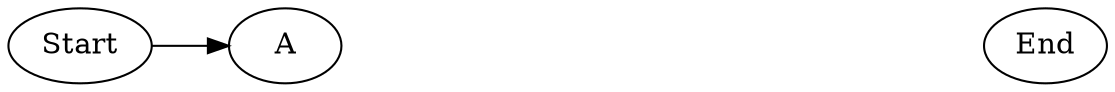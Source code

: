 digraph {
    rankdir=LR
    Start[class="extremity"]
    End[class="extremity"]
    A[class="start"]
    B[style="invis"]
    ChainB[label="Chain[B]" class="goal" style="invis"]

    A -> B[label="f" style="invis"]
    B -> ChainB[label="Done" style="invis"]

    Start -> A[class="start"]
    ChainB -> End[class="goal" style="invis"]
}
